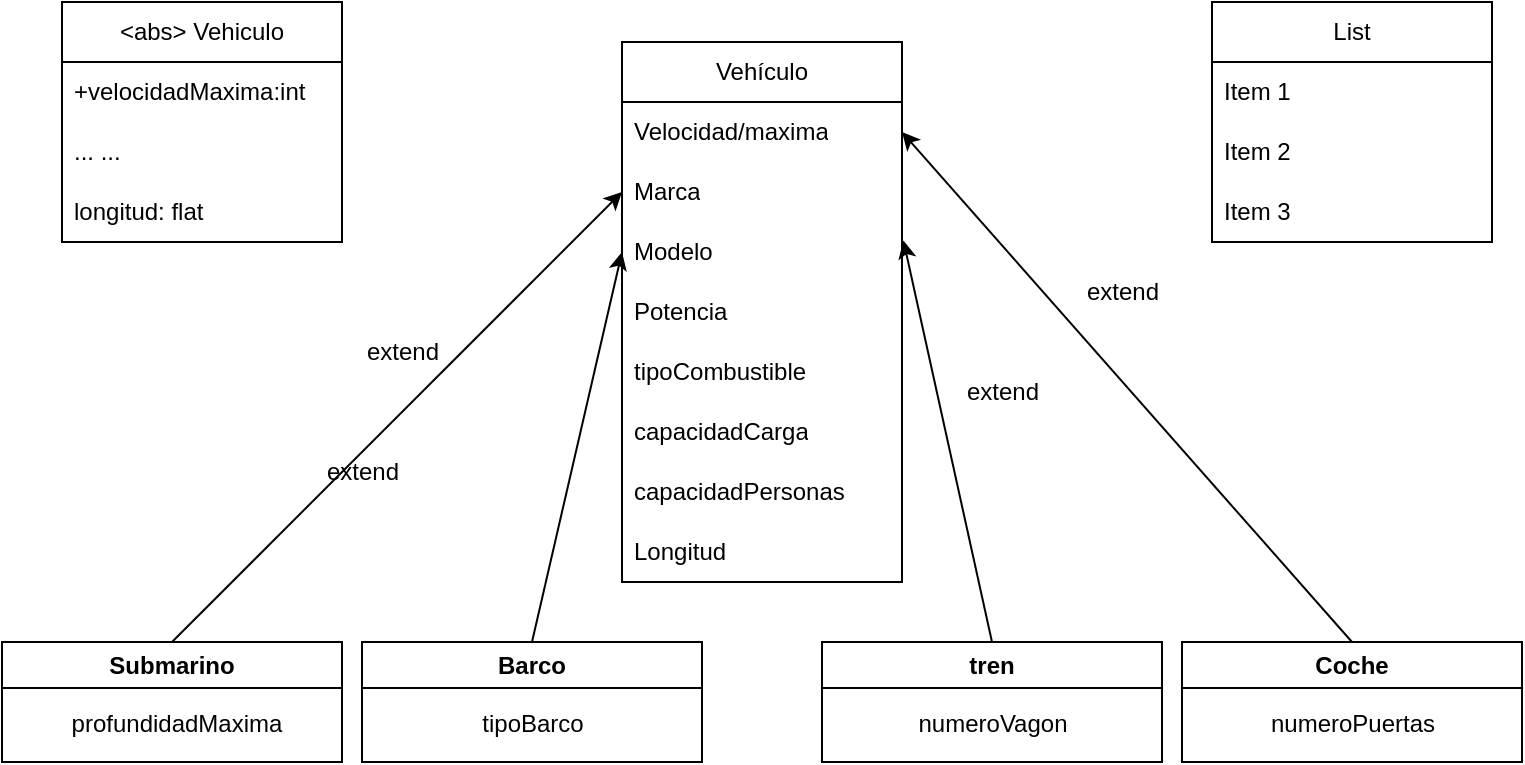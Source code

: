 <mxfile version="24.7.17">
  <diagram name="Página-1" id="Ij69-1fjo5ivQ6v2_ZaH">
    <mxGraphModel dx="989" dy="577" grid="1" gridSize="10" guides="1" tooltips="1" connect="1" arrows="1" fold="1" page="1" pageScale="1" pageWidth="827" pageHeight="1169" math="0" shadow="0">
      <root>
        <mxCell id="0" />
        <mxCell id="1" parent="0" />
        <mxCell id="UjgT-xeo3VRxxWMdvEjI-1" value="Vehículo" style="swimlane;fontStyle=0;childLayout=stackLayout;horizontal=1;startSize=30;horizontalStack=0;resizeParent=1;resizeParentMax=0;resizeLast=0;collapsible=1;marginBottom=0;whiteSpace=wrap;html=1;" vertex="1" parent="1">
          <mxGeometry x="340" y="370" width="140" height="270" as="geometry" />
        </mxCell>
        <mxCell id="UjgT-xeo3VRxxWMdvEjI-2" value="Velocidad/maxima" style="text;strokeColor=none;fillColor=none;align=left;verticalAlign=middle;spacingLeft=4;spacingRight=4;overflow=hidden;points=[[0,0.5],[1,0.5]];portConstraint=eastwest;rotatable=0;whiteSpace=wrap;html=1;" vertex="1" parent="UjgT-xeo3VRxxWMdvEjI-1">
          <mxGeometry y="30" width="140" height="30" as="geometry" />
        </mxCell>
        <mxCell id="UjgT-xeo3VRxxWMdvEjI-3" value="Marca" style="text;strokeColor=none;fillColor=none;align=left;verticalAlign=middle;spacingLeft=4;spacingRight=4;overflow=hidden;points=[[0,0.5],[1,0.5]];portConstraint=eastwest;rotatable=0;whiteSpace=wrap;html=1;" vertex="1" parent="UjgT-xeo3VRxxWMdvEjI-1">
          <mxGeometry y="60" width="140" height="30" as="geometry" />
        </mxCell>
        <mxCell id="UjgT-xeo3VRxxWMdvEjI-28" value="Modelo" style="text;strokeColor=none;fillColor=none;align=left;verticalAlign=middle;spacingLeft=4;spacingRight=4;overflow=hidden;points=[[0,0.5],[1,0.5]];portConstraint=eastwest;rotatable=0;whiteSpace=wrap;html=1;" vertex="1" parent="UjgT-xeo3VRxxWMdvEjI-1">
          <mxGeometry y="90" width="140" height="30" as="geometry" />
        </mxCell>
        <mxCell id="UjgT-xeo3VRxxWMdvEjI-5" value="Potencia" style="text;strokeColor=none;fillColor=none;align=left;verticalAlign=middle;spacingLeft=4;spacingRight=4;overflow=hidden;points=[[0,0.5],[1,0.5]];portConstraint=eastwest;rotatable=0;whiteSpace=wrap;html=1;" vertex="1" parent="UjgT-xeo3VRxxWMdvEjI-1">
          <mxGeometry y="120" width="140" height="30" as="geometry" />
        </mxCell>
        <mxCell id="UjgT-xeo3VRxxWMdvEjI-7" value="tipoCombustible" style="text;strokeColor=none;fillColor=none;align=left;verticalAlign=middle;spacingLeft=4;spacingRight=4;overflow=hidden;points=[[0,0.5],[1,0.5]];portConstraint=eastwest;rotatable=0;whiteSpace=wrap;html=1;" vertex="1" parent="UjgT-xeo3VRxxWMdvEjI-1">
          <mxGeometry y="150" width="140" height="30" as="geometry" />
        </mxCell>
        <mxCell id="UjgT-xeo3VRxxWMdvEjI-8" value="capacidadCarga" style="text;strokeColor=none;fillColor=none;align=left;verticalAlign=middle;spacingLeft=4;spacingRight=4;overflow=hidden;points=[[0,0.5],[1,0.5]];portConstraint=eastwest;rotatable=0;whiteSpace=wrap;html=1;" vertex="1" parent="UjgT-xeo3VRxxWMdvEjI-1">
          <mxGeometry y="180" width="140" height="30" as="geometry" />
        </mxCell>
        <mxCell id="UjgT-xeo3VRxxWMdvEjI-9" value="capacidadPersonas" style="text;strokeColor=none;fillColor=none;align=left;verticalAlign=middle;spacingLeft=4;spacingRight=4;overflow=hidden;points=[[0,0.5],[1,0.5]];portConstraint=eastwest;rotatable=0;whiteSpace=wrap;html=1;" vertex="1" parent="UjgT-xeo3VRxxWMdvEjI-1">
          <mxGeometry y="210" width="140" height="30" as="geometry" />
        </mxCell>
        <mxCell id="UjgT-xeo3VRxxWMdvEjI-4" value="Longitud" style="text;strokeColor=none;fillColor=none;align=left;verticalAlign=middle;spacingLeft=4;spacingRight=4;overflow=hidden;points=[[0,0.5],[1,0.5]];portConstraint=eastwest;rotatable=0;whiteSpace=wrap;html=1;" vertex="1" parent="UjgT-xeo3VRxxWMdvEjI-1">
          <mxGeometry y="240" width="140" height="30" as="geometry" />
        </mxCell>
        <mxCell id="UjgT-xeo3VRxxWMdvEjI-15" value="Submarino" style="swimlane;whiteSpace=wrap;html=1;" vertex="1" parent="1">
          <mxGeometry x="30" y="670" width="170" height="60" as="geometry" />
        </mxCell>
        <mxCell id="UjgT-xeo3VRxxWMdvEjI-16" value="profundidadMaxima" style="text;html=1;align=center;verticalAlign=middle;resizable=0;points=[];autosize=1;strokeColor=none;fillColor=none;" vertex="1" parent="UjgT-xeo3VRxxWMdvEjI-15">
          <mxGeometry x="22" y="26" width="130" height="30" as="geometry" />
        </mxCell>
        <mxCell id="UjgT-xeo3VRxxWMdvEjI-18" value="Barco" style="swimlane;whiteSpace=wrap;html=1;" vertex="1" parent="1">
          <mxGeometry x="210" y="670" width="170" height="60" as="geometry" />
        </mxCell>
        <mxCell id="UjgT-xeo3VRxxWMdvEjI-19" value="tipoBarco" style="text;html=1;align=center;verticalAlign=middle;resizable=0;points=[];autosize=1;strokeColor=none;fillColor=none;" vertex="1" parent="UjgT-xeo3VRxxWMdvEjI-18">
          <mxGeometry x="50" y="26" width="70" height="30" as="geometry" />
        </mxCell>
        <mxCell id="UjgT-xeo3VRxxWMdvEjI-20" value="tren" style="swimlane;whiteSpace=wrap;html=1;" vertex="1" parent="1">
          <mxGeometry x="440" y="670" width="170" height="60" as="geometry" />
        </mxCell>
        <mxCell id="UjgT-xeo3VRxxWMdvEjI-21" value="numeroVagon" style="text;html=1;align=center;verticalAlign=middle;resizable=0;points=[];autosize=1;strokeColor=none;fillColor=none;" vertex="1" parent="UjgT-xeo3VRxxWMdvEjI-20">
          <mxGeometry x="35" y="26" width="100" height="30" as="geometry" />
        </mxCell>
        <mxCell id="UjgT-xeo3VRxxWMdvEjI-22" value="Coche" style="swimlane;whiteSpace=wrap;html=1;" vertex="1" parent="1">
          <mxGeometry x="620" y="670" width="170" height="60" as="geometry" />
        </mxCell>
        <mxCell id="UjgT-xeo3VRxxWMdvEjI-23" value="numeroPuertas" style="text;html=1;align=center;verticalAlign=middle;resizable=0;points=[];autosize=1;strokeColor=none;fillColor=none;" vertex="1" parent="UjgT-xeo3VRxxWMdvEjI-22">
          <mxGeometry x="30" y="26" width="110" height="30" as="geometry" />
        </mxCell>
        <mxCell id="UjgT-xeo3VRxxWMdvEjI-24" value="" style="endArrow=classic;html=1;rounded=0;entryX=0;entryY=0.5;entryDx=0;entryDy=0;exitX=0.5;exitY=0;exitDx=0;exitDy=0;" edge="1" parent="1" source="UjgT-xeo3VRxxWMdvEjI-15" target="UjgT-xeo3VRxxWMdvEjI-3">
          <mxGeometry width="50" height="50" relative="1" as="geometry">
            <mxPoint x="360" y="570" as="sourcePoint" />
            <mxPoint x="410" y="520" as="targetPoint" />
          </mxGeometry>
        </mxCell>
        <mxCell id="UjgT-xeo3VRxxWMdvEjI-25" value="" style="endArrow=classic;html=1;rounded=0;exitX=0.5;exitY=0;exitDx=0;exitDy=0;entryX=0;entryY=0.5;entryDx=0;entryDy=0;" edge="1" parent="1" source="UjgT-xeo3VRxxWMdvEjI-18" target="UjgT-xeo3VRxxWMdvEjI-28">
          <mxGeometry width="50" height="50" relative="1" as="geometry">
            <mxPoint x="360" y="570" as="sourcePoint" />
            <mxPoint x="330" y="480" as="targetPoint" />
          </mxGeometry>
        </mxCell>
        <mxCell id="UjgT-xeo3VRxxWMdvEjI-26" value="" style="endArrow=classic;html=1;rounded=0;exitX=0.5;exitY=0;exitDx=0;exitDy=0;entryX=1.005;entryY=0.307;entryDx=0;entryDy=0;entryPerimeter=0;" edge="1" parent="1" source="UjgT-xeo3VRxxWMdvEjI-20" target="UjgT-xeo3VRxxWMdvEjI-28">
          <mxGeometry width="50" height="50" relative="1" as="geometry">
            <mxPoint x="360" y="570" as="sourcePoint" />
            <mxPoint x="490" y="480" as="targetPoint" />
          </mxGeometry>
        </mxCell>
        <mxCell id="UjgT-xeo3VRxxWMdvEjI-27" value="" style="endArrow=classic;html=1;rounded=0;entryX=1;entryY=0.5;entryDx=0;entryDy=0;exitX=0.5;exitY=0;exitDx=0;exitDy=0;" edge="1" parent="1" source="UjgT-xeo3VRxxWMdvEjI-22" target="UjgT-xeo3VRxxWMdvEjI-2">
          <mxGeometry width="50" height="50" relative="1" as="geometry">
            <mxPoint x="360" y="570" as="sourcePoint" />
            <mxPoint x="410" y="520" as="targetPoint" />
          </mxGeometry>
        </mxCell>
        <mxCell id="UjgT-xeo3VRxxWMdvEjI-29" value="extend" style="text;html=1;align=center;verticalAlign=middle;resizable=0;points=[];autosize=1;strokeColor=none;fillColor=none;" vertex="1" parent="1">
          <mxGeometry x="560" y="480" width="60" height="30" as="geometry" />
        </mxCell>
        <mxCell id="UjgT-xeo3VRxxWMdvEjI-30" value="extend" style="text;html=1;align=center;verticalAlign=middle;resizable=0;points=[];autosize=1;strokeColor=none;fillColor=none;" vertex="1" parent="1">
          <mxGeometry x="500" y="530" width="60" height="30" as="geometry" />
        </mxCell>
        <mxCell id="UjgT-xeo3VRxxWMdvEjI-31" value="extend" style="text;html=1;align=center;verticalAlign=middle;resizable=0;points=[];autosize=1;strokeColor=none;fillColor=none;" vertex="1" parent="1">
          <mxGeometry x="180" y="570" width="60" height="30" as="geometry" />
        </mxCell>
        <mxCell id="UjgT-xeo3VRxxWMdvEjI-32" value="extend" style="text;html=1;align=center;verticalAlign=middle;resizable=0;points=[];autosize=1;strokeColor=none;fillColor=none;" vertex="1" parent="1">
          <mxGeometry x="200" y="510" width="60" height="30" as="geometry" />
        </mxCell>
        <mxCell id="UjgT-xeo3VRxxWMdvEjI-35" value="&amp;lt;abs&amp;gt; Vehiculo" style="swimlane;fontStyle=0;childLayout=stackLayout;horizontal=1;startSize=30;horizontalStack=0;resizeParent=1;resizeParentMax=0;resizeLast=0;collapsible=1;marginBottom=0;whiteSpace=wrap;html=1;" vertex="1" parent="1">
          <mxGeometry x="60" y="350" width="140" height="120" as="geometry" />
        </mxCell>
        <mxCell id="UjgT-xeo3VRxxWMdvEjI-36" value="+velocidadMaxima:int" style="text;strokeColor=none;fillColor=none;align=left;verticalAlign=middle;spacingLeft=4;spacingRight=4;overflow=hidden;points=[[0,0.5],[1,0.5]];portConstraint=eastwest;rotatable=0;whiteSpace=wrap;html=1;" vertex="1" parent="UjgT-xeo3VRxxWMdvEjI-35">
          <mxGeometry y="30" width="140" height="30" as="geometry" />
        </mxCell>
        <mxCell id="UjgT-xeo3VRxxWMdvEjI-37" value="... ..." style="text;strokeColor=none;fillColor=none;align=left;verticalAlign=middle;spacingLeft=4;spacingRight=4;overflow=hidden;points=[[0,0.5],[1,0.5]];portConstraint=eastwest;rotatable=0;whiteSpace=wrap;html=1;" vertex="1" parent="UjgT-xeo3VRxxWMdvEjI-35">
          <mxGeometry y="60" width="140" height="30" as="geometry" />
        </mxCell>
        <mxCell id="UjgT-xeo3VRxxWMdvEjI-38" value="longitud: flat" style="text;strokeColor=none;fillColor=none;align=left;verticalAlign=middle;spacingLeft=4;spacingRight=4;overflow=hidden;points=[[0,0.5],[1,0.5]];portConstraint=eastwest;rotatable=0;whiteSpace=wrap;html=1;" vertex="1" parent="UjgT-xeo3VRxxWMdvEjI-35">
          <mxGeometry y="90" width="140" height="30" as="geometry" />
        </mxCell>
        <mxCell id="UjgT-xeo3VRxxWMdvEjI-39" value="List" style="swimlane;fontStyle=0;childLayout=stackLayout;horizontal=1;startSize=30;horizontalStack=0;resizeParent=1;resizeParentMax=0;resizeLast=0;collapsible=1;marginBottom=0;whiteSpace=wrap;html=1;" vertex="1" parent="1">
          <mxGeometry x="635" y="350" width="140" height="120" as="geometry" />
        </mxCell>
        <mxCell id="UjgT-xeo3VRxxWMdvEjI-40" value="Item 1" style="text;strokeColor=none;fillColor=none;align=left;verticalAlign=middle;spacingLeft=4;spacingRight=4;overflow=hidden;points=[[0,0.5],[1,0.5]];portConstraint=eastwest;rotatable=0;whiteSpace=wrap;html=1;" vertex="1" parent="UjgT-xeo3VRxxWMdvEjI-39">
          <mxGeometry y="30" width="140" height="30" as="geometry" />
        </mxCell>
        <mxCell id="UjgT-xeo3VRxxWMdvEjI-41" value="Item 2" style="text;strokeColor=none;fillColor=none;align=left;verticalAlign=middle;spacingLeft=4;spacingRight=4;overflow=hidden;points=[[0,0.5],[1,0.5]];portConstraint=eastwest;rotatable=0;whiteSpace=wrap;html=1;" vertex="1" parent="UjgT-xeo3VRxxWMdvEjI-39">
          <mxGeometry y="60" width="140" height="30" as="geometry" />
        </mxCell>
        <mxCell id="UjgT-xeo3VRxxWMdvEjI-42" value="Item 3" style="text;strokeColor=none;fillColor=none;align=left;verticalAlign=middle;spacingLeft=4;spacingRight=4;overflow=hidden;points=[[0,0.5],[1,0.5]];portConstraint=eastwest;rotatable=0;whiteSpace=wrap;html=1;" vertex="1" parent="UjgT-xeo3VRxxWMdvEjI-39">
          <mxGeometry y="90" width="140" height="30" as="geometry" />
        </mxCell>
      </root>
    </mxGraphModel>
  </diagram>
</mxfile>
